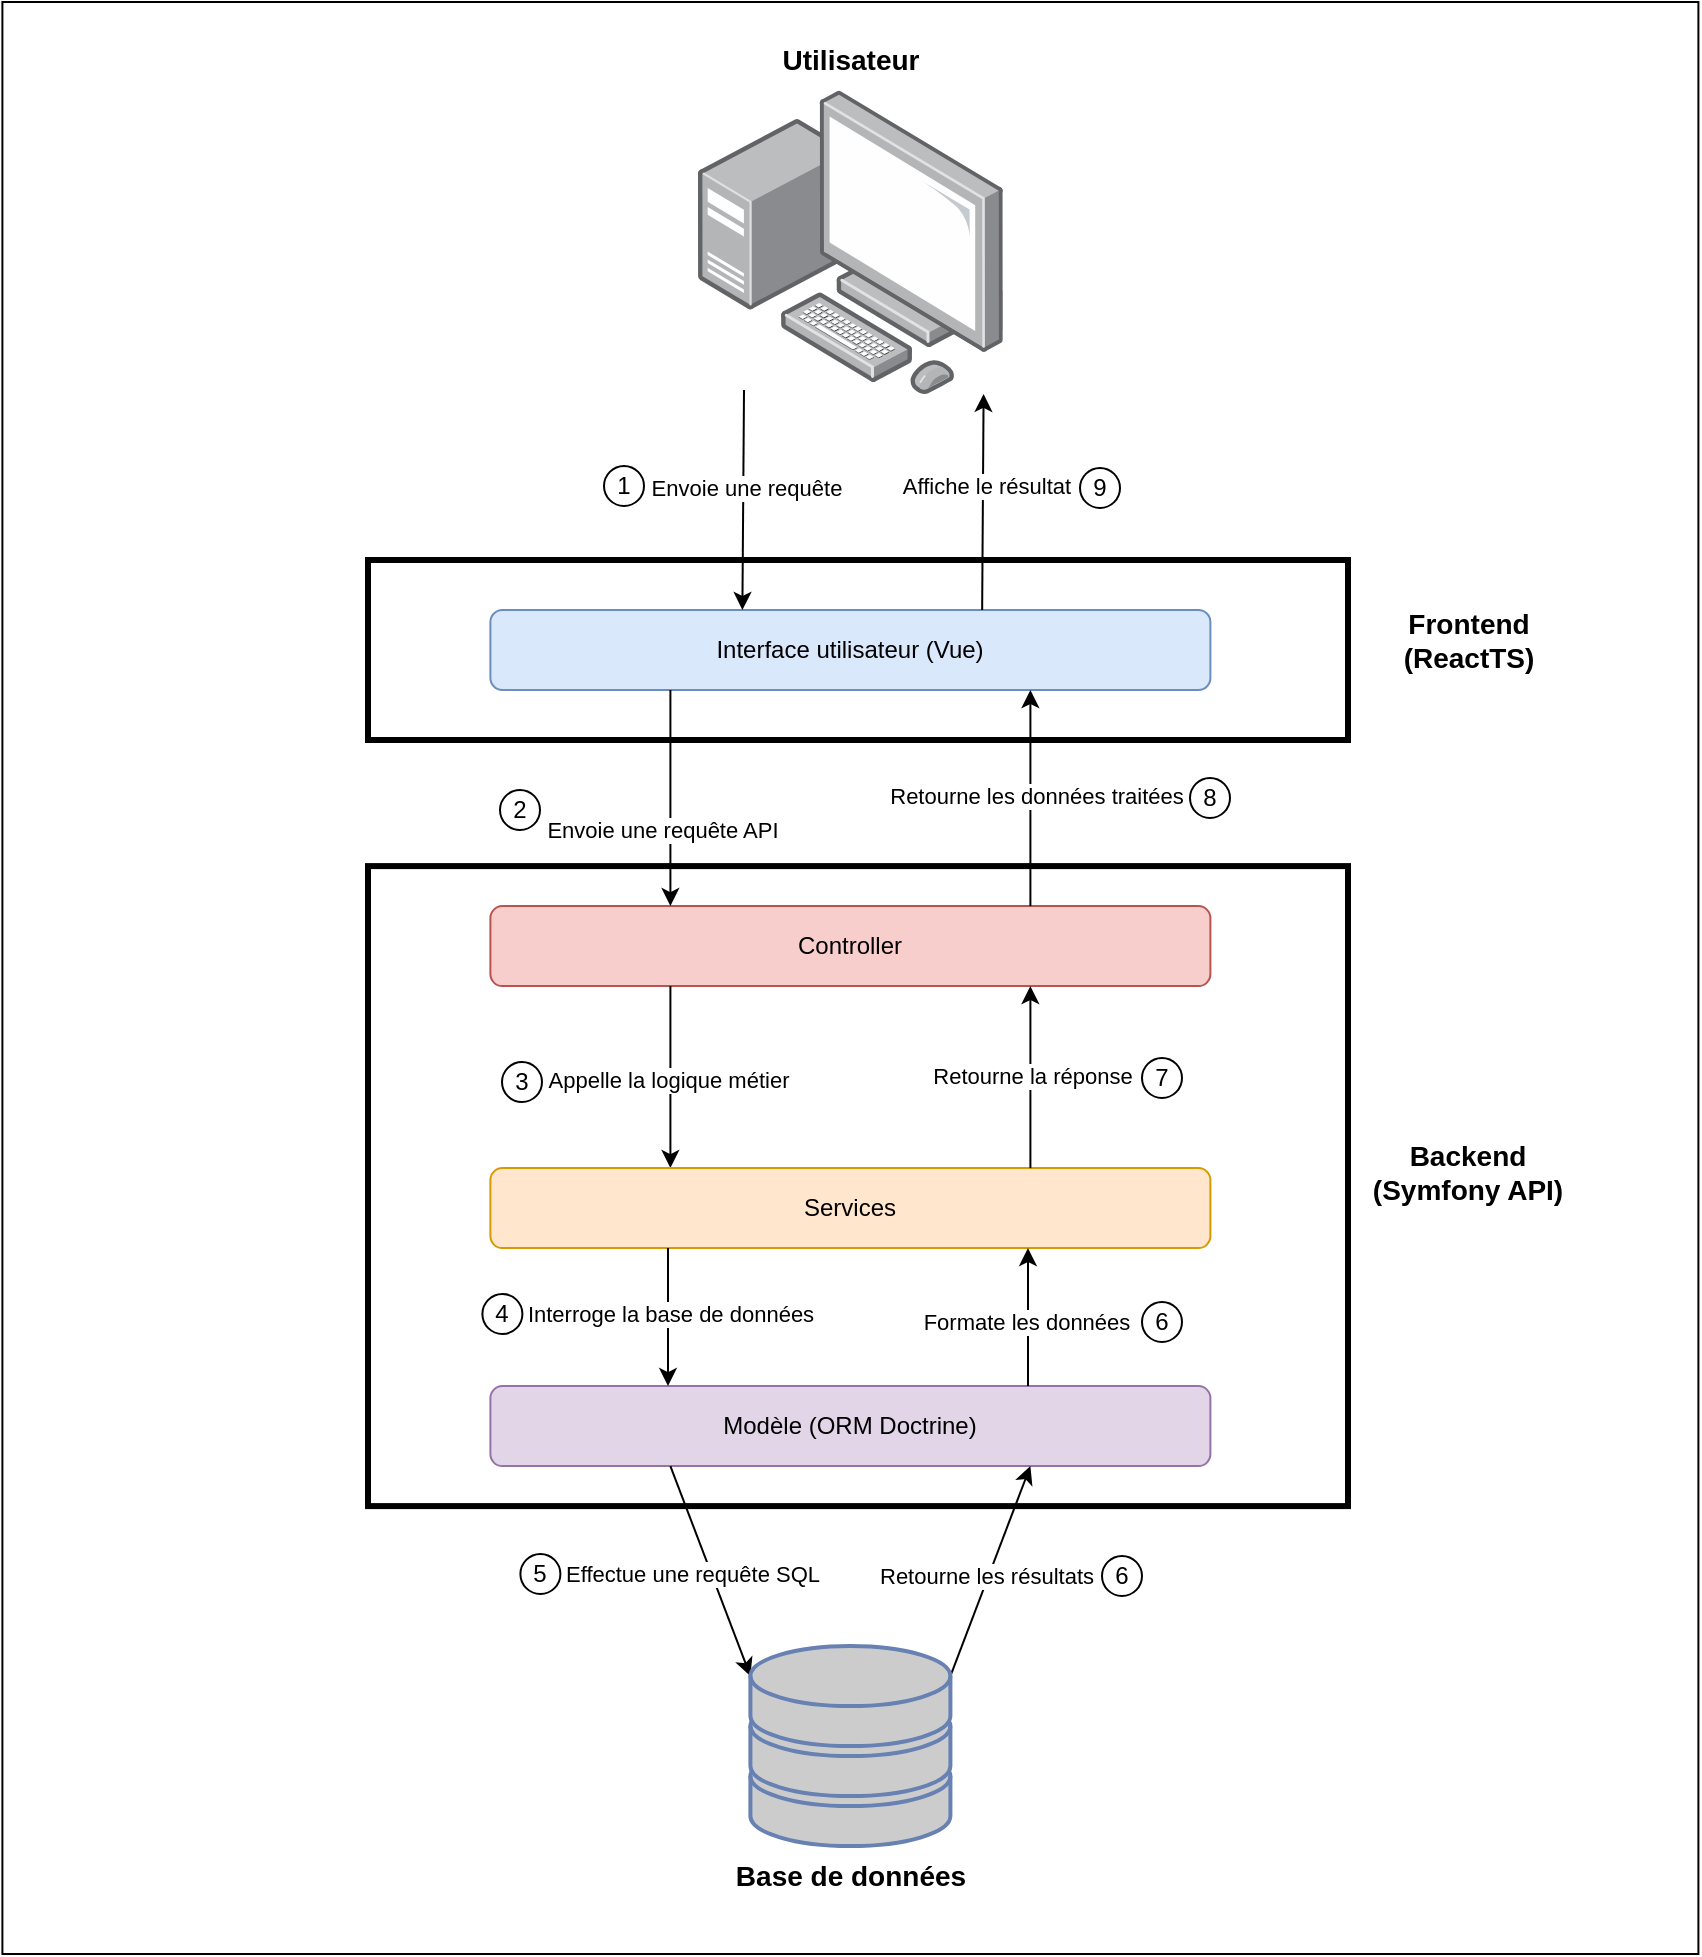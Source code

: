 <mxfile version="26.2.13">
  <diagram name="Page-1" id="g-gb7v2-NQlbTlvb0h0C">
    <mxGraphModel dx="853" dy="874" grid="1" gridSize="10" guides="1" tooltips="1" connect="1" arrows="1" fold="1" page="1" pageScale="1" pageWidth="827" pageHeight="1169" math="0" shadow="0">
      <root>
        <mxCell id="0" />
        <mxCell id="1" parent="0" />
        <mxCell id="8NEnbGsbqbPZsquiVeOC-46" value="" style="whiteSpace=wrap;html=1;" vertex="1" parent="1">
          <mxGeometry x="827.2" width="848" height="976" as="geometry" />
        </mxCell>
        <mxCell id="8NEnbGsbqbPZsquiVeOC-1" value="" style="image;points=[];aspect=fixed;html=1;align=center;shadow=0;dashed=0;image=img/lib/allied_telesis/computer_and_terminals/Personal_Computer_with_Server.svg;imageBackground=none;imageBorder=none;" vertex="1" parent="1">
          <mxGeometry x="1175" y="44" width="152.4" height="152.4" as="geometry" />
        </mxCell>
        <mxCell id="8NEnbGsbqbPZsquiVeOC-2" value="Interface utilisateur (Vue)" style="rounded=1;whiteSpace=wrap;html=1;fillColor=#dae8fc;strokeColor=#6c8ebf;" vertex="1" parent="1">
          <mxGeometry x="1071.2" y="304" width="360" height="40" as="geometry" />
        </mxCell>
        <mxCell id="8NEnbGsbqbPZsquiVeOC-3" value="Controller" style="rounded=1;whiteSpace=wrap;html=1;fillColor=#f8cecc;strokeColor=#b85450;" vertex="1" parent="1">
          <mxGeometry x="1071.2" y="452.05" width="360" height="40" as="geometry" />
        </mxCell>
        <mxCell id="8NEnbGsbqbPZsquiVeOC-4" value="" style="endArrow=classic;html=1;rounded=0;entryX=0.35;entryY=0;entryDx=0;entryDy=0;entryPerimeter=0;" edge="1" parent="1" target="8NEnbGsbqbPZsquiVeOC-2">
          <mxGeometry width="50" height="50" relative="1" as="geometry">
            <mxPoint x="1198" y="194" as="sourcePoint" />
            <mxPoint x="1198" y="274" as="targetPoint" />
          </mxGeometry>
        </mxCell>
        <mxCell id="8NEnbGsbqbPZsquiVeOC-5" value="Envoie une requête" style="edgeLabel;html=1;align=center;verticalAlign=middle;resizable=0;points=[];" vertex="1" connectable="0" parent="8NEnbGsbqbPZsquiVeOC-4">
          <mxGeometry x="-0.122" y="1" relative="1" as="geometry">
            <mxPoint as="offset" />
          </mxGeometry>
        </mxCell>
        <mxCell id="8NEnbGsbqbPZsquiVeOC-6" value="" style="endArrow=classic;html=1;rounded=0;exitX=0.683;exitY=0;exitDx=0;exitDy=0;exitPerimeter=0;entryX=0.937;entryY=0.997;entryDx=0;entryDy=0;entryPerimeter=0;" edge="1" parent="1" source="8NEnbGsbqbPZsquiVeOC-2" target="8NEnbGsbqbPZsquiVeOC-1">
          <mxGeometry width="50" height="50" relative="1" as="geometry">
            <mxPoint x="1318" y="194" as="sourcePoint" />
            <mxPoint x="1418" y="254" as="targetPoint" />
          </mxGeometry>
        </mxCell>
        <mxCell id="8NEnbGsbqbPZsquiVeOC-7" value="Affiche le résultat" style="edgeLabel;html=1;align=center;verticalAlign=middle;resizable=0;points=[];" vertex="1" connectable="0" parent="8NEnbGsbqbPZsquiVeOC-6">
          <mxGeometry x="0.184" y="-1" relative="1" as="geometry">
            <mxPoint y="2" as="offset" />
          </mxGeometry>
        </mxCell>
        <mxCell id="8NEnbGsbqbPZsquiVeOC-8" value="" style="endArrow=classic;html=1;rounded=0;exitX=0.25;exitY=1;exitDx=0;exitDy=0;entryX=0.25;entryY=0;entryDx=0;entryDy=0;" edge="1" parent="1" source="8NEnbGsbqbPZsquiVeOC-2" target="8NEnbGsbqbPZsquiVeOC-3">
          <mxGeometry width="50" height="50" relative="1" as="geometry">
            <mxPoint x="1198" y="304" as="sourcePoint" />
            <mxPoint x="1160" y="420" as="targetPoint" />
          </mxGeometry>
        </mxCell>
        <mxCell id="8NEnbGsbqbPZsquiVeOC-9" value="Envoie une requête API" style="edgeLabel;html=1;align=center;verticalAlign=middle;resizable=0;points=[];" vertex="1" connectable="0" parent="8NEnbGsbqbPZsquiVeOC-8">
          <mxGeometry x="-0.159" y="-3" relative="1" as="geometry">
            <mxPoint x="-1" y="24" as="offset" />
          </mxGeometry>
        </mxCell>
        <mxCell id="8NEnbGsbqbPZsquiVeOC-10" value="" style="endArrow=classic;html=1;rounded=0;exitX=0.25;exitY=1;exitDx=0;exitDy=0;entryX=0.25;entryY=0;entryDx=0;entryDy=0;" edge="1" parent="1" source="8NEnbGsbqbPZsquiVeOC-3" target="8NEnbGsbqbPZsquiVeOC-14">
          <mxGeometry width="50" height="50" relative="1" as="geometry">
            <mxPoint x="1198" y="326.05" as="sourcePoint" />
            <mxPoint x="1210" y="562.05" as="targetPoint" />
          </mxGeometry>
        </mxCell>
        <mxCell id="8NEnbGsbqbPZsquiVeOC-11" value="Appelle la logique métier" style="edgeLabel;html=1;align=center;verticalAlign=middle;resizable=0;points=[];" vertex="1" connectable="0" parent="8NEnbGsbqbPZsquiVeOC-10">
          <mxGeometry x="0.024" y="-1" relative="1" as="geometry">
            <mxPoint as="offset" />
          </mxGeometry>
        </mxCell>
        <mxCell id="8NEnbGsbqbPZsquiVeOC-12" value="1" style="ellipse;whiteSpace=wrap;html=1;aspect=fixed;" vertex="1" parent="1">
          <mxGeometry x="1128" y="232" width="20" height="20" as="geometry" />
        </mxCell>
        <mxCell id="8NEnbGsbqbPZsquiVeOC-13" value="Modèle (ORM Doctrine)" style="rounded=1;whiteSpace=wrap;html=1;fillColor=#e1d5e7;strokeColor=#9673a6;" vertex="1" parent="1">
          <mxGeometry x="1071.2" y="692.05" width="360" height="40" as="geometry" />
        </mxCell>
        <mxCell id="8NEnbGsbqbPZsquiVeOC-14" value="Services" style="rounded=1;whiteSpace=wrap;html=1;fillColor=#ffe6cc;strokeColor=#d79b00;" vertex="1" parent="1">
          <mxGeometry x="1071.2" y="583.05" width="360" height="40" as="geometry" />
        </mxCell>
        <mxCell id="8NEnbGsbqbPZsquiVeOC-15" value="" style="endArrow=classic;html=1;rounded=0;exitX=0.75;exitY=1;exitDx=0;exitDy=0;entryX=0.75;entryY=0;entryDx=0;entryDy=0;" edge="1" parent="1">
          <mxGeometry width="50" height="50" relative="1" as="geometry">
            <mxPoint x="1160.0" y="623.05" as="sourcePoint" />
            <mxPoint x="1160.0" y="692.05" as="targetPoint" />
          </mxGeometry>
        </mxCell>
        <mxCell id="8NEnbGsbqbPZsquiVeOC-16" value="Interroge la base de données" style="edgeLabel;html=1;align=center;verticalAlign=middle;resizable=0;points=[];" vertex="1" connectable="0" parent="8NEnbGsbqbPZsquiVeOC-15">
          <mxGeometry x="-0.053" y="1" relative="1" as="geometry">
            <mxPoint as="offset" />
          </mxGeometry>
        </mxCell>
        <mxCell id="8NEnbGsbqbPZsquiVeOC-17" value="" style="endArrow=classic;html=1;rounded=0;entryX=0;entryY=0.15;entryDx=0;entryDy=0;exitX=0.25;exitY=1;exitDx=0;exitDy=0;entryPerimeter=0;" edge="1" parent="1" source="8NEnbGsbqbPZsquiVeOC-13" target="8NEnbGsbqbPZsquiVeOC-29">
          <mxGeometry width="50" height="50" relative="1" as="geometry">
            <mxPoint x="1573" y="706.05" as="sourcePoint" />
            <mxPoint x="1161.2" y="812.05" as="targetPoint" />
          </mxGeometry>
        </mxCell>
        <mxCell id="8NEnbGsbqbPZsquiVeOC-18" value="Effectue une requête SQL" style="edgeLabel;html=1;align=center;verticalAlign=middle;resizable=0;points=[];" vertex="1" connectable="0" parent="8NEnbGsbqbPZsquiVeOC-17">
          <mxGeometry x="0.117" y="1" relative="1" as="geometry">
            <mxPoint x="-13" y="-5" as="offset" />
          </mxGeometry>
        </mxCell>
        <mxCell id="8NEnbGsbqbPZsquiVeOC-19" value="" style="endArrow=classic;html=1;rounded=0;entryX=0.75;entryY=1;entryDx=0;entryDy=0;exitX=1;exitY=0.15;exitDx=0;exitDy=0;exitPerimeter=0;" edge="1" parent="1" source="8NEnbGsbqbPZsquiVeOC-29" target="8NEnbGsbqbPZsquiVeOC-13">
          <mxGeometry width="50" height="50" relative="1" as="geometry">
            <mxPoint x="1341.2" y="812.05" as="sourcePoint" />
            <mxPoint x="1670.5" y="706.05" as="targetPoint" />
          </mxGeometry>
        </mxCell>
        <mxCell id="8NEnbGsbqbPZsquiVeOC-20" value="Retourne les résultats" style="edgeLabel;html=1;align=center;verticalAlign=middle;resizable=0;points=[];" vertex="1" connectable="0" parent="8NEnbGsbqbPZsquiVeOC-19">
          <mxGeometry x="-0.053" y="1" relative="1" as="geometry">
            <mxPoint as="offset" />
          </mxGeometry>
        </mxCell>
        <mxCell id="8NEnbGsbqbPZsquiVeOC-21" value="" style="endArrow=classic;html=1;rounded=0;entryX=0.25;entryY=1;entryDx=0;entryDy=0;exitX=0.25;exitY=0;exitDx=0;exitDy=0;" edge="1" parent="1">
          <mxGeometry width="50" height="50" relative="1" as="geometry">
            <mxPoint x="1340.0" y="692.05" as="sourcePoint" />
            <mxPoint x="1340.0" y="623.05" as="targetPoint" />
          </mxGeometry>
        </mxCell>
        <mxCell id="8NEnbGsbqbPZsquiVeOC-22" value="Formate les données" style="edgeLabel;html=1;align=center;verticalAlign=middle;resizable=0;points=[];" vertex="1" connectable="0" parent="8NEnbGsbqbPZsquiVeOC-21">
          <mxGeometry x="-0.053" y="1" relative="1" as="geometry">
            <mxPoint as="offset" />
          </mxGeometry>
        </mxCell>
        <mxCell id="8NEnbGsbqbPZsquiVeOC-23" value="" style="endArrow=classic;html=1;rounded=0;entryX=0.75;entryY=1;entryDx=0;entryDy=0;exitX=0.75;exitY=0;exitDx=0;exitDy=0;" edge="1" parent="1" source="8NEnbGsbqbPZsquiVeOC-14" target="8NEnbGsbqbPZsquiVeOC-3">
          <mxGeometry width="50" height="50" relative="1" as="geometry">
            <mxPoint x="1140" y="492.05" as="sourcePoint" />
            <mxPoint x="1144" y="596.05" as="targetPoint" />
          </mxGeometry>
        </mxCell>
        <mxCell id="8NEnbGsbqbPZsquiVeOC-24" value="Retourne la réponse" style="edgeLabel;html=1;align=center;verticalAlign=middle;resizable=0;points=[];" vertex="1" connectable="0" parent="8NEnbGsbqbPZsquiVeOC-23">
          <mxGeometry x="0.024" y="-1" relative="1" as="geometry">
            <mxPoint as="offset" />
          </mxGeometry>
        </mxCell>
        <mxCell id="8NEnbGsbqbPZsquiVeOC-25" value="" style="endArrow=classic;html=1;rounded=0;entryX=0.75;entryY=1;entryDx=0;entryDy=0;exitX=0.75;exitY=0;exitDx=0;exitDy=0;" edge="1" parent="1" source="8NEnbGsbqbPZsquiVeOC-3" target="8NEnbGsbqbPZsquiVeOC-2">
          <mxGeometry width="50" height="50" relative="1" as="geometry">
            <mxPoint x="1281" y="450" as="sourcePoint" />
            <mxPoint x="1175" y="549" as="targetPoint" />
          </mxGeometry>
        </mxCell>
        <mxCell id="8NEnbGsbqbPZsquiVeOC-26" value="Retourne les données traitées" style="edgeLabel;html=1;align=center;verticalAlign=middle;resizable=0;points=[];" vertex="1" connectable="0" parent="8NEnbGsbqbPZsquiVeOC-25">
          <mxGeometry x="-0.159" y="-3" relative="1" as="geometry">
            <mxPoint y="-10" as="offset" />
          </mxGeometry>
        </mxCell>
        <mxCell id="8NEnbGsbqbPZsquiVeOC-27" value="" style="rounded=0;whiteSpace=wrap;html=1;fillColor=none;strokeWidth=3;" vertex="1" parent="1">
          <mxGeometry x="1010" y="279" width="490" height="90" as="geometry" />
        </mxCell>
        <mxCell id="8NEnbGsbqbPZsquiVeOC-29" value="" style="fontColor=#0066CC;verticalAlign=top;verticalLabelPosition=bottom;labelPosition=center;align=center;html=1;outlineConnect=0;fillColor=#CCCCCC;strokeColor=#6881B3;gradientColor=none;gradientDirection=north;strokeWidth=2;shape=mxgraph.networks.storage;" vertex="1" parent="1">
          <mxGeometry x="1201.2" y="822.05" width="100" height="100" as="geometry" />
        </mxCell>
        <mxCell id="8NEnbGsbqbPZsquiVeOC-30" value="Base de données" style="text;html=1;align=center;verticalAlign=middle;whiteSpace=wrap;rounded=0;fontStyle=1;fontSize=14;" vertex="1" parent="1">
          <mxGeometry x="1191.8" y="922.05" width="118.8" height="30" as="geometry" />
        </mxCell>
        <mxCell id="8NEnbGsbqbPZsquiVeOC-31" value="Utilisateur" style="text;html=1;align=center;verticalAlign=middle;whiteSpace=wrap;rounded=0;fontStyle=1;fontSize=14;" vertex="1" parent="1">
          <mxGeometry x="1191.8" y="14" width="118.8" height="30" as="geometry" />
        </mxCell>
        <mxCell id="8NEnbGsbqbPZsquiVeOC-32" value="Frontend (ReactTS)" style="text;html=1;align=center;verticalAlign=middle;whiteSpace=wrap;rounded=0;fontStyle=1;fontSize=14;" vertex="1" parent="1">
          <mxGeometry x="1520.6" y="304" width="78.8" height="30" as="geometry" />
        </mxCell>
        <mxCell id="8NEnbGsbqbPZsquiVeOC-33" value="Backend (Symfony API)" style="text;html=1;align=center;verticalAlign=middle;whiteSpace=wrap;rounded=0;fontStyle=1;fontSize=14;" vertex="1" parent="1">
          <mxGeometry x="1510" y="570" width="100" height="30" as="geometry" />
        </mxCell>
        <mxCell id="8NEnbGsbqbPZsquiVeOC-34" value="2" style="ellipse;whiteSpace=wrap;html=1;aspect=fixed;" vertex="1" parent="1">
          <mxGeometry x="1076" y="394" width="20" height="20" as="geometry" />
        </mxCell>
        <mxCell id="8NEnbGsbqbPZsquiVeOC-35" value="3" style="ellipse;whiteSpace=wrap;html=1;aspect=fixed;" vertex="1" parent="1">
          <mxGeometry x="1077" y="530" width="20" height="20" as="geometry" />
        </mxCell>
        <mxCell id="8NEnbGsbqbPZsquiVeOC-36" value="4" style="ellipse;whiteSpace=wrap;html=1;aspect=fixed;" vertex="1" parent="1">
          <mxGeometry x="1067.2" y="646" width="20" height="20" as="geometry" />
        </mxCell>
        <mxCell id="8NEnbGsbqbPZsquiVeOC-37" value="5" style="ellipse;whiteSpace=wrap;html=1;aspect=fixed;" vertex="1" parent="1">
          <mxGeometry x="1086.2" y="776" width="20" height="20" as="geometry" />
        </mxCell>
        <mxCell id="8NEnbGsbqbPZsquiVeOC-38" value="6" style="ellipse;whiteSpace=wrap;html=1;aspect=fixed;" vertex="1" parent="1">
          <mxGeometry x="1377" y="777" width="20" height="20" as="geometry" />
        </mxCell>
        <mxCell id="8NEnbGsbqbPZsquiVeOC-39" value="6" style="ellipse;whiteSpace=wrap;html=1;aspect=fixed;" vertex="1" parent="1">
          <mxGeometry x="1397" y="650" width="20" height="20" as="geometry" />
        </mxCell>
        <mxCell id="8NEnbGsbqbPZsquiVeOC-40" value="7" style="ellipse;whiteSpace=wrap;html=1;aspect=fixed;" vertex="1" parent="1">
          <mxGeometry x="1397" y="528" width="20" height="20" as="geometry" />
        </mxCell>
        <mxCell id="8NEnbGsbqbPZsquiVeOC-41" value="8" style="ellipse;whiteSpace=wrap;html=1;aspect=fixed;" vertex="1" parent="1">
          <mxGeometry x="1421" y="388" width="20" height="20" as="geometry" />
        </mxCell>
        <mxCell id="8NEnbGsbqbPZsquiVeOC-42" value="9" style="ellipse;whiteSpace=wrap;html=1;aspect=fixed;" vertex="1" parent="1">
          <mxGeometry x="1366" y="233" width="20" height="20" as="geometry" />
        </mxCell>
        <mxCell id="8NEnbGsbqbPZsquiVeOC-43" value="" style="rounded=0;whiteSpace=wrap;html=1;fillColor=none;strokeWidth=3;" vertex="1" parent="1">
          <mxGeometry x="1010" y="432.05" width="490" height="320" as="geometry" />
        </mxCell>
      </root>
    </mxGraphModel>
  </diagram>
</mxfile>
